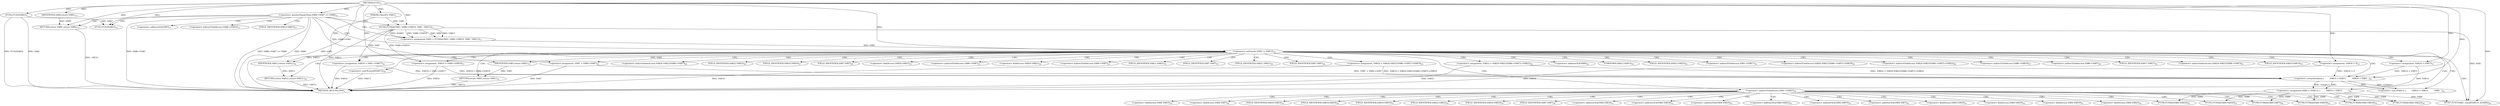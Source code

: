digraph "FUN1" {  
"8" [label = <(METHOD,FUN1)<SUB>1</SUB>> ]
"142" [label = <(METHOD_RETURN,ANY)<SUB>1</SUB>> ]
"9" [label = <(PARAM,ClientPtr VAR1)<SUB>1</SUB>> ]
"11" [label = <(FUN2,FUN2(VAR2))<SUB>3</SUB>> ]
"25" [label = <(FUN3,FUN3(VAR2))<SUB>16</SUB>> ]
"27" [label = <(&lt;operator&gt;.assignment,VAR5 = FUN4(&amp;VAR3, VAR6-&gt;VAR10, VAR1, VAR11))<SUB>17</SUB>> ]
"44" [label = <(&lt;operator&gt;.assignment,VAR4 = (VAR13) {
        .VAR14 = VAR15,
      ...)<SUB>20</SUB>> ]
"134" [label = <(FUN7,FUN7(VAR1, sizeof(VAR13), &amp;VAR4))<SUB>38</SUB>> ]
"140" [label = <(RETURN,return VAR12;,return VAR12;)<SUB>39</SUB>> ]
"17" [label = <(&lt;operator&gt;.greaterEqualsThan,VAR6-&gt;VAR7 &gt;= VAR8)<SUB>12</SUB>> ]
"38" [label = <(&lt;operator&gt;.notEquals,VAR5 != VAR12)<SUB>18</SUB>> ]
"141" [label = <(IDENTIFIER,VAR12,return VAR12;)<SUB>39</SUB>> ]
"23" [label = <(RETURN,return VAR9;,return VAR9;)<SUB>13</SUB>> ]
"29" [label = <(FUN4,FUN4(&amp;VAR3, VAR6-&gt;VAR10, VAR1, VAR11))<SUB>17</SUB>> ]
"42" [label = <(RETURN,return VAR5;,return VAR5;)<SUB>19</SUB>> ]
"46" [label = <(&lt;operator&gt;.cast,(VAR13) {
        .VAR14 = VAR15,
        .VAR1...)<SUB>20</SUB>> ]
"104" [label = <(FUN5,FUN5(&amp;VAR4.VAR16))<SUB>31</SUB>> ]
"109" [label = <(FUN6,FUN6(&amp;VAR4.VAR18))<SUB>32</SUB>> ]
"114" [label = <(FUN6,FUN6(&amp;VAR4.VAR19))<SUB>33</SUB>> ]
"119" [label = <(FUN6,FUN6(&amp;VAR4.VAR22))<SUB>34</SUB>> ]
"124" [label = <(FUN6,FUN6(&amp;VAR4.VAR10))<SUB>35</SUB>> ]
"129" [label = <(FUN6,FUN6(&amp;VAR4.VAR7))<SUB>36</SUB>> ]
"136" [label = <(&lt;operator&gt;.sizeOf,sizeof(VAR13))<SUB>38</SUB>> ]
"24" [label = <(IDENTIFIER,VAR9,return VAR9;)<SUB>13</SUB>> ]
"43" [label = <(IDENTIFIER,VAR5,return VAR5;)<SUB>19</SUB>> ]
"48" [label = <(&lt;operator&gt;.arrayInitializer,{
        .VAR14 = VAR15,
        .VAR16 = VAR1...)<SUB>20</SUB>> ]
"50" [label = <(&lt;operator&gt;.assignment,.VAR14 = VAR15)<SUB>21</SUB>> ]
"54" [label = <(&lt;operator&gt;.assignment,.VAR16 = VAR1-&gt;VAR17)<SUB>22</SUB>> ]
"60" [label = <(&lt;operator&gt;.assignment,.VAR18 = 0)<SUB>23</SUB>> ]
"64" [label = <(&lt;operator&gt;.assignment,.VAR19 = VAR20.VAR21[VAR6-&gt;VAR7]-&gt;VAR19)<SUB>25</SUB>> ]
"76" [label = <(&lt;operator&gt;.assignment,.VAR22 = VAR20.VAR21[VAR6-&gt;VAR7]-&gt;VAR22)<SUB>26</SUB>> ]
"88" [label = <(&lt;operator&gt;.assignment,.VAR10 = VAR6-&gt;VAR10)<SUB>27</SUB>> ]
"94" [label = <(&lt;operator&gt;.assignment,.VAR7 = VAR6-&gt;VAR7)<SUB>28</SUB>> ]
"100" [label = <(&lt;operator&gt;.indirectFieldAccess,VAR1-&gt;VAR23)<SUB>30</SUB>> ]
"138" [label = <(&lt;operator&gt;.addressOf,&amp;VAR4)<SUB>38</SUB>> ]
"30" [label = <(&lt;operator&gt;.addressOf,&amp;VAR3)<SUB>17</SUB>> ]
"32" [label = <(&lt;operator&gt;.indirectFieldAccess,VAR6-&gt;VAR10)<SUB>17</SUB>> ]
"47" [label = <(UNKNOWN,VAR13,VAR13)<SUB>20</SUB>> ]
"102" [label = <(FIELD_IDENTIFIER,VAR23,VAR23)<SUB>30</SUB>> ]
"34" [label = <(FIELD_IDENTIFIER,VAR10,VAR10)<SUB>17</SUB>> ]
"105" [label = <(&lt;operator&gt;.addressOf,&amp;VAR4.VAR16)<SUB>31</SUB>> ]
"110" [label = <(&lt;operator&gt;.addressOf,&amp;VAR4.VAR18)<SUB>32</SUB>> ]
"115" [label = <(&lt;operator&gt;.addressOf,&amp;VAR4.VAR19)<SUB>33</SUB>> ]
"120" [label = <(&lt;operator&gt;.addressOf,&amp;VAR4.VAR22)<SUB>34</SUB>> ]
"125" [label = <(&lt;operator&gt;.addressOf,&amp;VAR4.VAR10)<SUB>35</SUB>> ]
"130" [label = <(&lt;operator&gt;.addressOf,&amp;VAR4.VAR7)<SUB>36</SUB>> ]
"106" [label = <(&lt;operator&gt;.fieldAccess,VAR4.VAR16)<SUB>31</SUB>> ]
"111" [label = <(&lt;operator&gt;.fieldAccess,VAR4.VAR18)<SUB>32</SUB>> ]
"116" [label = <(&lt;operator&gt;.fieldAccess,VAR4.VAR19)<SUB>33</SUB>> ]
"121" [label = <(&lt;operator&gt;.fieldAccess,VAR4.VAR22)<SUB>34</SUB>> ]
"126" [label = <(&lt;operator&gt;.fieldAccess,VAR4.VAR10)<SUB>35</SUB>> ]
"131" [label = <(&lt;operator&gt;.fieldAccess,VAR4.VAR7)<SUB>36</SUB>> ]
"56" [label = <(&lt;operator&gt;.indirectFieldAccess,VAR1-&gt;VAR17)<SUB>22</SUB>> ]
"66" [label = <(&lt;operator&gt;.indirectFieldAccess,VAR20.VAR21[VAR6-&gt;VAR7]-&gt;VAR19)<SUB>25</SUB>> ]
"78" [label = <(&lt;operator&gt;.indirectFieldAccess,VAR20.VAR21[VAR6-&gt;VAR7]-&gt;VAR22)<SUB>26</SUB>> ]
"90" [label = <(&lt;operator&gt;.indirectFieldAccess,VAR6-&gt;VAR10)<SUB>27</SUB>> ]
"96" [label = <(&lt;operator&gt;.indirectFieldAccess,VAR6-&gt;VAR7)<SUB>28</SUB>> ]
"108" [label = <(FIELD_IDENTIFIER,VAR16,VAR16)<SUB>31</SUB>> ]
"113" [label = <(FIELD_IDENTIFIER,VAR18,VAR18)<SUB>32</SUB>> ]
"118" [label = <(FIELD_IDENTIFIER,VAR19,VAR19)<SUB>33</SUB>> ]
"123" [label = <(FIELD_IDENTIFIER,VAR22,VAR22)<SUB>34</SUB>> ]
"128" [label = <(FIELD_IDENTIFIER,VAR10,VAR10)<SUB>35</SUB>> ]
"133" [label = <(FIELD_IDENTIFIER,VAR7,VAR7)<SUB>36</SUB>> ]
"58" [label = <(FIELD_IDENTIFIER,VAR17,VAR17)<SUB>22</SUB>> ]
"67" [label = <(&lt;operator&gt;.indirectIndexAccess,VAR20.VAR21[VAR6-&gt;VAR7])<SUB>25</SUB>> ]
"74" [label = <(FIELD_IDENTIFIER,VAR19,VAR19)<SUB>25</SUB>> ]
"79" [label = <(&lt;operator&gt;.indirectIndexAccess,VAR20.VAR21[VAR6-&gt;VAR7])<SUB>26</SUB>> ]
"86" [label = <(FIELD_IDENTIFIER,VAR22,VAR22)<SUB>26</SUB>> ]
"92" [label = <(FIELD_IDENTIFIER,VAR10,VAR10)<SUB>27</SUB>> ]
"98" [label = <(FIELD_IDENTIFIER,VAR7,VAR7)<SUB>28</SUB>> ]
"68" [label = <(&lt;operator&gt;.fieldAccess,VAR20.VAR21)<SUB>25</SUB>> ]
"71" [label = <(&lt;operator&gt;.indirectFieldAccess,VAR6-&gt;VAR7)<SUB>25</SUB>> ]
"80" [label = <(&lt;operator&gt;.fieldAccess,VAR20.VAR21)<SUB>26</SUB>> ]
"83" [label = <(&lt;operator&gt;.indirectFieldAccess,VAR6-&gt;VAR7)<SUB>26</SUB>> ]
"70" [label = <(FIELD_IDENTIFIER,VAR21,VAR21)<SUB>25</SUB>> ]
"73" [label = <(FIELD_IDENTIFIER,VAR7,VAR7)<SUB>25</SUB>> ]
"82" [label = <(FIELD_IDENTIFIER,VAR21,VAR21)<SUB>26</SUB>> ]
"85" [label = <(FIELD_IDENTIFIER,VAR7,VAR7)<SUB>26</SUB>> ]
  "140" -> "142"  [ label = "DDG: &lt;RET&gt;"] 
  "23" -> "142"  [ label = "DDG: &lt;RET&gt;"] 
  "42" -> "142"  [ label = "DDG: &lt;RET&gt;"] 
  "9" -> "142"  [ label = "DDG: VAR1"] 
  "11" -> "142"  [ label = "DDG: VAR2"] 
  "11" -> "142"  [ label = "DDG: FUN2(VAR2)"] 
  "17" -> "142"  [ label = "DDG: VAR6-&gt;VAR7"] 
  "17" -> "142"  [ label = "DDG: VAR6-&gt;VAR7 &gt;= VAR8"] 
  "17" -> "142"  [ label = "DDG: VAR8"] 
  "54" -> "142"  [ label = "DDG: VAR16"] 
  "88" -> "142"  [ label = "DDG: VAR10"] 
  "94" -> "142"  [ label = "DDG: VAR7"] 
  "136" -> "142"  [ label = "DDG: VAR13"] 
  "29" -> "142"  [ label = "DDG: VAR11"] 
  "50" -> "142"  [ label = "DDG: VAR14"] 
  "76" -> "142"  [ label = "DDG: VAR22"] 
  "64" -> "142"  [ label = "DDG: VAR19"] 
  "60" -> "142"  [ label = "DDG: VAR18"] 
  "8" -> "9"  [ label = "DDG: "] 
  "29" -> "27"  [ label = "DDG: &amp;VAR3"] 
  "29" -> "27"  [ label = "DDG: VAR6-&gt;VAR10"] 
  "29" -> "27"  [ label = "DDG: VAR1"] 
  "29" -> "27"  [ label = "DDG: VAR11"] 
  "48" -> "44"  [ label = "DDG: &lt;empty&gt;"] 
  "48" -> "44"  [ label = "DDG: "] 
  "141" -> "140"  [ label = "DDG: VAR12"] 
  "8" -> "11"  [ label = "DDG: "] 
  "11" -> "25"  [ label = "DDG: VAR2"] 
  "8" -> "25"  [ label = "DDG: "] 
  "29" -> "134"  [ label = "DDG: VAR1"] 
  "8" -> "134"  [ label = "DDG: "] 
  "44" -> "134"  [ label = "DDG: VAR4"] 
  "38" -> "141"  [ label = "DDG: VAR12"] 
  "8" -> "141"  [ label = "DDG: "] 
  "8" -> "17"  [ label = "DDG: "] 
  "24" -> "23"  [ label = "DDG: VAR9"] 
  "8" -> "23"  [ label = "DDG: "] 
  "8" -> "29"  [ label = "DDG: "] 
  "9" -> "29"  [ label = "DDG: VAR1"] 
  "27" -> "38"  [ label = "DDG: VAR5"] 
  "8" -> "38"  [ label = "DDG: "] 
  "43" -> "42"  [ label = "DDG: VAR5"] 
  "48" -> "46"  [ label = "DDG: &lt;empty&gt;"] 
  "48" -> "46"  [ label = "DDG: "] 
  "8" -> "24"  [ label = "DDG: "] 
  "38" -> "43"  [ label = "DDG: VAR5"] 
  "8" -> "43"  [ label = "DDG: "] 
  "50" -> "48"  [ label = "DDG: .VAR14 = VAR15"] 
  "8" -> "48"  [ label = "DDG: "] 
  "54" -> "48"  [ label = "DDG: .VAR16 = VAR1-&gt;VAR17"] 
  "60" -> "48"  [ label = "DDG: .VAR18 = 0"] 
  "64" -> "48"  [ label = "DDG: .VAR19 = VAR20.VAR21[VAR6-&gt;VAR7]-&gt;VAR19"] 
  "76" -> "48"  [ label = "DDG: .VAR22 = VAR20.VAR21[VAR6-&gt;VAR7]-&gt;VAR22"] 
  "88" -> "48"  [ label = "DDG: .VAR10 = VAR6-&gt;VAR10"] 
  "94" -> "48"  [ label = "DDG: .VAR7 = VAR6-&gt;VAR7"] 
  "44" -> "104"  [ label = "DDG: VAR4"] 
  "44" -> "109"  [ label = "DDG: VAR4"] 
  "44" -> "114"  [ label = "DDG: VAR4"] 
  "44" -> "119"  [ label = "DDG: VAR4"] 
  "44" -> "124"  [ label = "DDG: VAR4"] 
  "44" -> "129"  [ label = "DDG: VAR4"] 
  "8" -> "50"  [ label = "DDG: "] 
  "29" -> "54"  [ label = "DDG: VAR1"] 
  "8" -> "60"  [ label = "DDG: "] 
  "29" -> "88"  [ label = "DDG: VAR6-&gt;VAR10"] 
  "17" -> "94"  [ label = "DDG: VAR6-&gt;VAR7"] 
  "17" -> "30"  [ label = "CDG: "] 
  "17" -> "34"  [ label = "CDG: "] 
  "17" -> "38"  [ label = "CDG: "] 
  "17" -> "25"  [ label = "CDG: "] 
  "17" -> "27"  [ label = "CDG: "] 
  "17" -> "32"  [ label = "CDG: "] 
  "17" -> "29"  [ label = "CDG: "] 
  "17" -> "23"  [ label = "CDG: "] 
  "38" -> "94"  [ label = "CDG: "] 
  "38" -> "68"  [ label = "CDG: "] 
  "38" -> "60"  [ label = "CDG: "] 
  "38" -> "73"  [ label = "CDG: "] 
  "38" -> "96"  [ label = "CDG: "] 
  "38" -> "64"  [ label = "CDG: "] 
  "38" -> "42"  [ label = "CDG: "] 
  "38" -> "98"  [ label = "CDG: "] 
  "38" -> "136"  [ label = "CDG: "] 
  "38" -> "102"  [ label = "CDG: "] 
  "38" -> "85"  [ label = "CDG: "] 
  "38" -> "56"  [ label = "CDG: "] 
  "38" -> "67"  [ label = "CDG: "] 
  "38" -> "74"  [ label = "CDG: "] 
  "38" -> "92"  [ label = "CDG: "] 
  "38" -> "76"  [ label = "CDG: "] 
  "38" -> "50"  [ label = "CDG: "] 
  "38" -> "44"  [ label = "CDG: "] 
  "38" -> "134"  [ label = "CDG: "] 
  "38" -> "138"  [ label = "CDG: "] 
  "38" -> "90"  [ label = "CDG: "] 
  "38" -> "54"  [ label = "CDG: "] 
  "38" -> "79"  [ label = "CDG: "] 
  "38" -> "80"  [ label = "CDG: "] 
  "38" -> "58"  [ label = "CDG: "] 
  "38" -> "100"  [ label = "CDG: "] 
  "38" -> "88"  [ label = "CDG: "] 
  "38" -> "70"  [ label = "CDG: "] 
  "38" -> "86"  [ label = "CDG: "] 
  "38" -> "47"  [ label = "CDG: "] 
  "38" -> "48"  [ label = "CDG: "] 
  "38" -> "66"  [ label = "CDG: "] 
  "38" -> "46"  [ label = "CDG: "] 
  "38" -> "82"  [ label = "CDG: "] 
  "38" -> "140"  [ label = "CDG: "] 
  "38" -> "83"  [ label = "CDG: "] 
  "38" -> "71"  [ label = "CDG: "] 
  "38" -> "78"  [ label = "CDG: "] 
  "100" -> "115"  [ label = "CDG: "] 
  "100" -> "120"  [ label = "CDG: "] 
  "100" -> "113"  [ label = "CDG: "] 
  "100" -> "128"  [ label = "CDG: "] 
  "100" -> "114"  [ label = "CDG: "] 
  "100" -> "131"  [ label = "CDG: "] 
  "100" -> "104"  [ label = "CDG: "] 
  "100" -> "119"  [ label = "CDG: "] 
  "100" -> "121"  [ label = "CDG: "] 
  "100" -> "129"  [ label = "CDG: "] 
  "100" -> "130"  [ label = "CDG: "] 
  "100" -> "118"  [ label = "CDG: "] 
  "100" -> "108"  [ label = "CDG: "] 
  "100" -> "111"  [ label = "CDG: "] 
  "100" -> "116"  [ label = "CDG: "] 
  "100" -> "123"  [ label = "CDG: "] 
  "100" -> "106"  [ label = "CDG: "] 
  "100" -> "126"  [ label = "CDG: "] 
  "100" -> "105"  [ label = "CDG: "] 
  "100" -> "110"  [ label = "CDG: "] 
  "100" -> "124"  [ label = "CDG: "] 
  "100" -> "125"  [ label = "CDG: "] 
  "100" -> "109"  [ label = "CDG: "] 
  "100" -> "133"  [ label = "CDG: "] 
}
